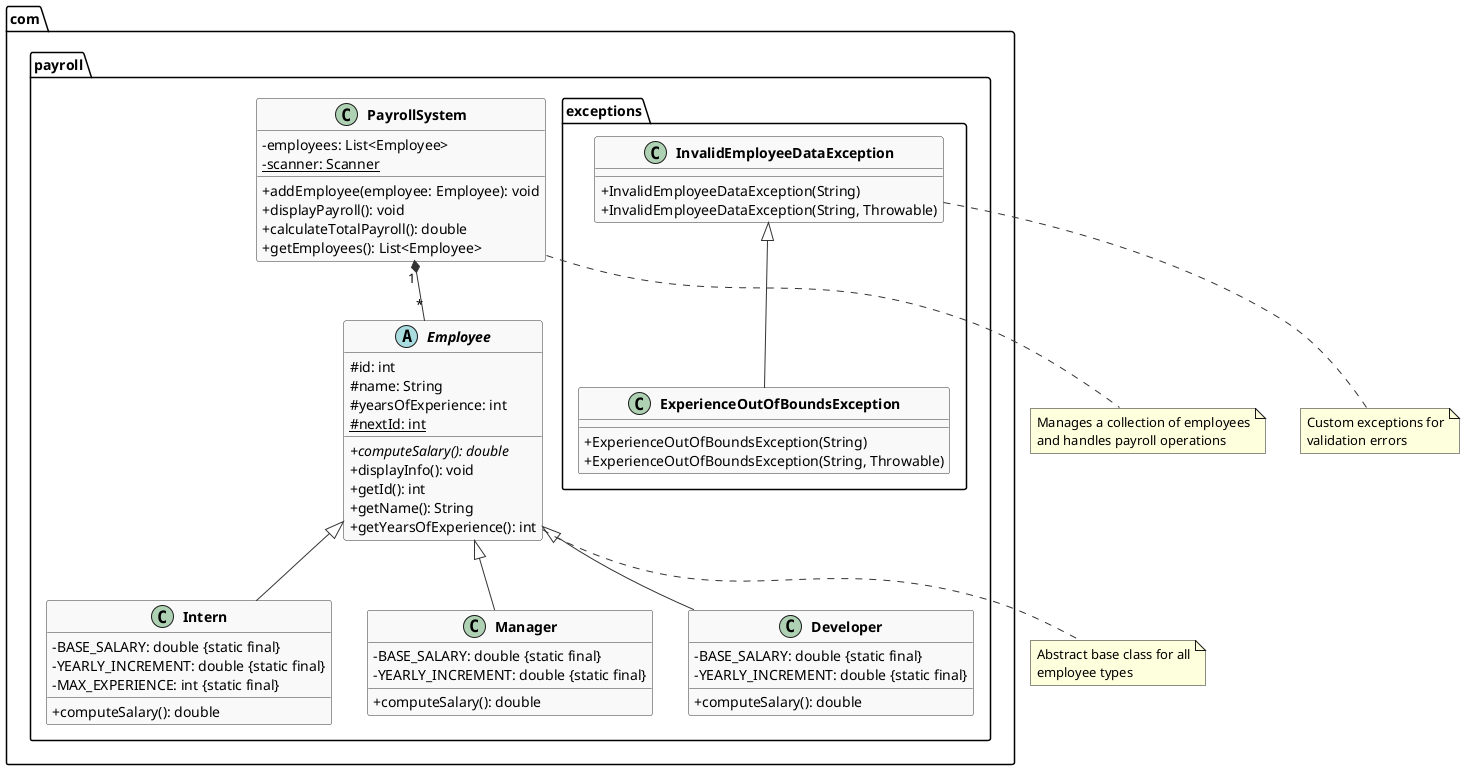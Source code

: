 @startuml Payroll System Class Diagram

' Enable strict mode to prevent automatic attribute/method creation
skinparam strictuml true

' Define class styles
skinparam classAttributeIconSize 0
skinparam classFontStyle bold
skinparam classBackgroundColor #F9F9F9
skinparam classBorderColor #333333
skinparam classArrowColor #333333
skinparam shadowing false

' Define packages
package "com.payroll" {
    ' Abstract Employee class
    abstract class Employee {
        #id: int
        #name: String
        #yearsOfExperience: int
        #nextId: int {static}
        +{abstract} computeSalary(): double
        +displayInfo(): void
        +getId(): int
        +getName(): String
        +getYearsOfExperience(): int
    }

    ' Employee subclasses
    class Manager {
        -BASE_SALARY: double {static final}
        -YEARLY_INCREMENT: double {static final}
        +computeSalary(): double
    }

    class Developer {
        -BASE_SALARY: double {static final}
        -YEARLY_INCREMENT: double {static final}
        +computeSalary(): double
    }

    class Intern {
        -BASE_SALARY: double {static final}
        -YEARLY_INCREMENT: double {static final}
        -MAX_EXPERIENCE: int {static final}
        +computeSalary(): double
    }

    ' Main PayrollSystem class
    class PayrollSystem {
        -employees: List<Employee>
        -scanner: Scanner {static}
        +addEmployee(employee: Employee): void
        +displayPayroll(): void
        +calculateTotalPayroll(): double
        +getEmployees(): List<Employee>
    }

    ' Exceptions package
    package "com.payroll.exceptions" {
        class InvalidEmployeeDataException {
            +InvalidEmployeeDataException(String)
            +InvalidEmployeeDataException(String, Throwable)
        }

        class ExperienceOutOfBoundsException {
            +ExperienceOutOfBoundsException(String)
            +ExperienceOutOfBoundsException(String, Throwable)
        }
    }
}

' Define relationships
Employee <|-- Manager
Employee <|-- Developer
Employee <|-- Intern
PayrollSystem "1" *-- "*" Employee
InvalidEmployeeDataException <|-- ExperienceOutOfBoundsException

' Add notes
note "Manages a collection of employees\nand handles payroll operations" as N1
note "Abstract base class for all\nemployee types" as N2
note "Custom exceptions for\nvalidation errors" as N3

PayrollSystem .. N1
Employee .. N2
InvalidEmployeeDataException .. N3

@enduml
